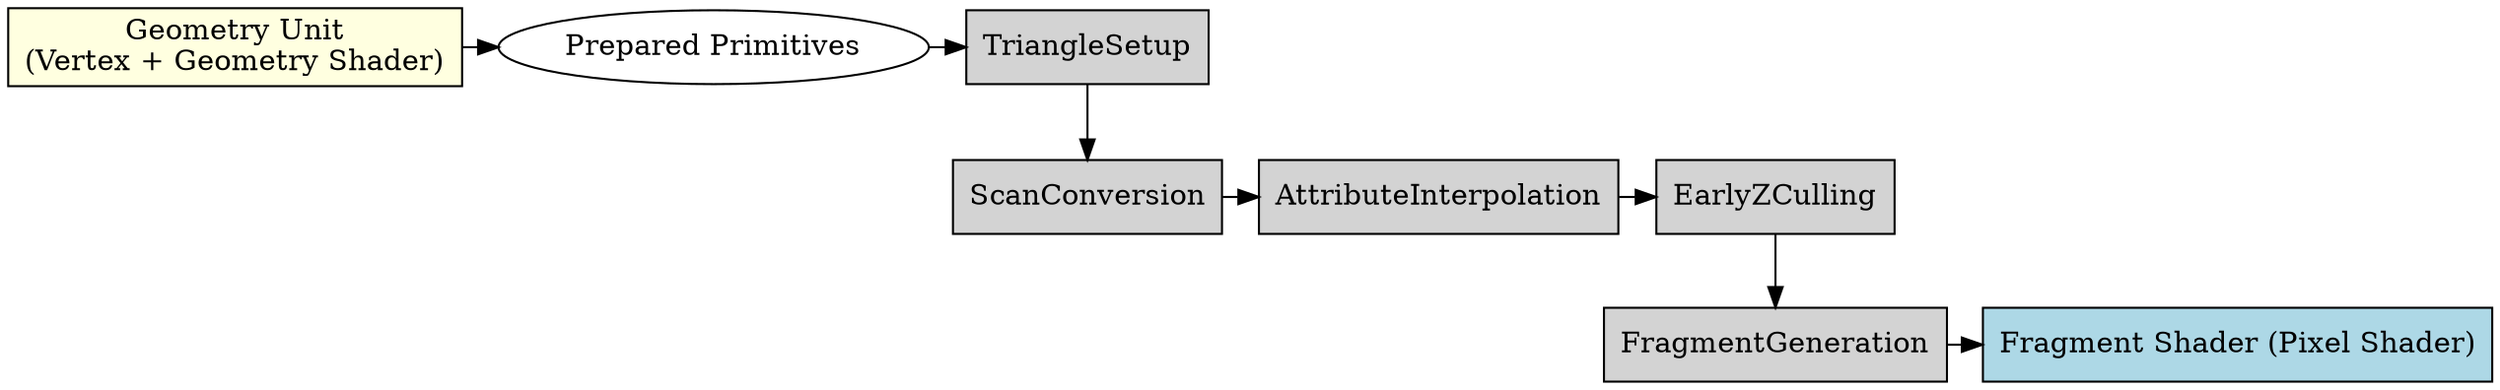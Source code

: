 digraph RasterizationPipeline {
    rankdir=TB;
    node [shape=box, style=filled, fillcolor=lightgray];

    FragmentShader [label="Fragment Shader (Pixel Shader)", fillcolor=lightblue];
    GeometryUnit [label="Geometry Unit\n(Vertex + Geometry Shader)", fillcolor=lightyellow];
    GeometryUnit -> PreparedPrimitives;
    PreparedPrimitives [label="Prepared Primitives", shape=ellipse, fillcolor=white];

    PreparedPrimitives -> TriangleSetup;
    TriangleSetup -> ScanConversion;
    ScanConversion -> AttributeInterpolation;
    AttributeInterpolation -> EarlyZCulling;
    EarlyZCulling -> FragmentGeneration;
    FragmentGeneration -> FragmentShader;

    // === Layering for better spacing ===
    { rank = same; GeometryUnit; PreparedPrimitives; TriangleSetup }
    { rank = same; ScanConversion; AttributeInterpolation; EarlyZCulling }
    { rank = same; FragmentGeneration; FragmentShader }
}
